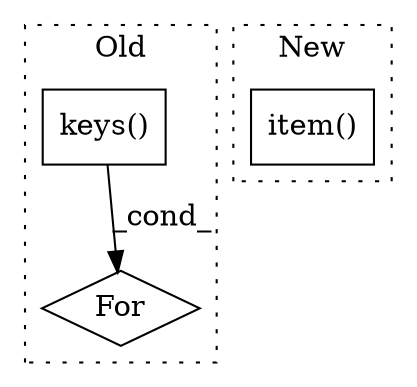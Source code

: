 digraph G {
subgraph cluster0 {
1 [label="keys()" a="75" s="4749" l="11" shape="box"];
3 [label="For" a="107" s="4738,4760" l="4,14" shape="diamond"];
label = "Old";
style="dotted";
}
subgraph cluster1 {
2 [label="item()" a="75" s="3802" l="41" shape="box"];
label = "New";
style="dotted";
}
1 -> 3 [label="_cond_"];
}